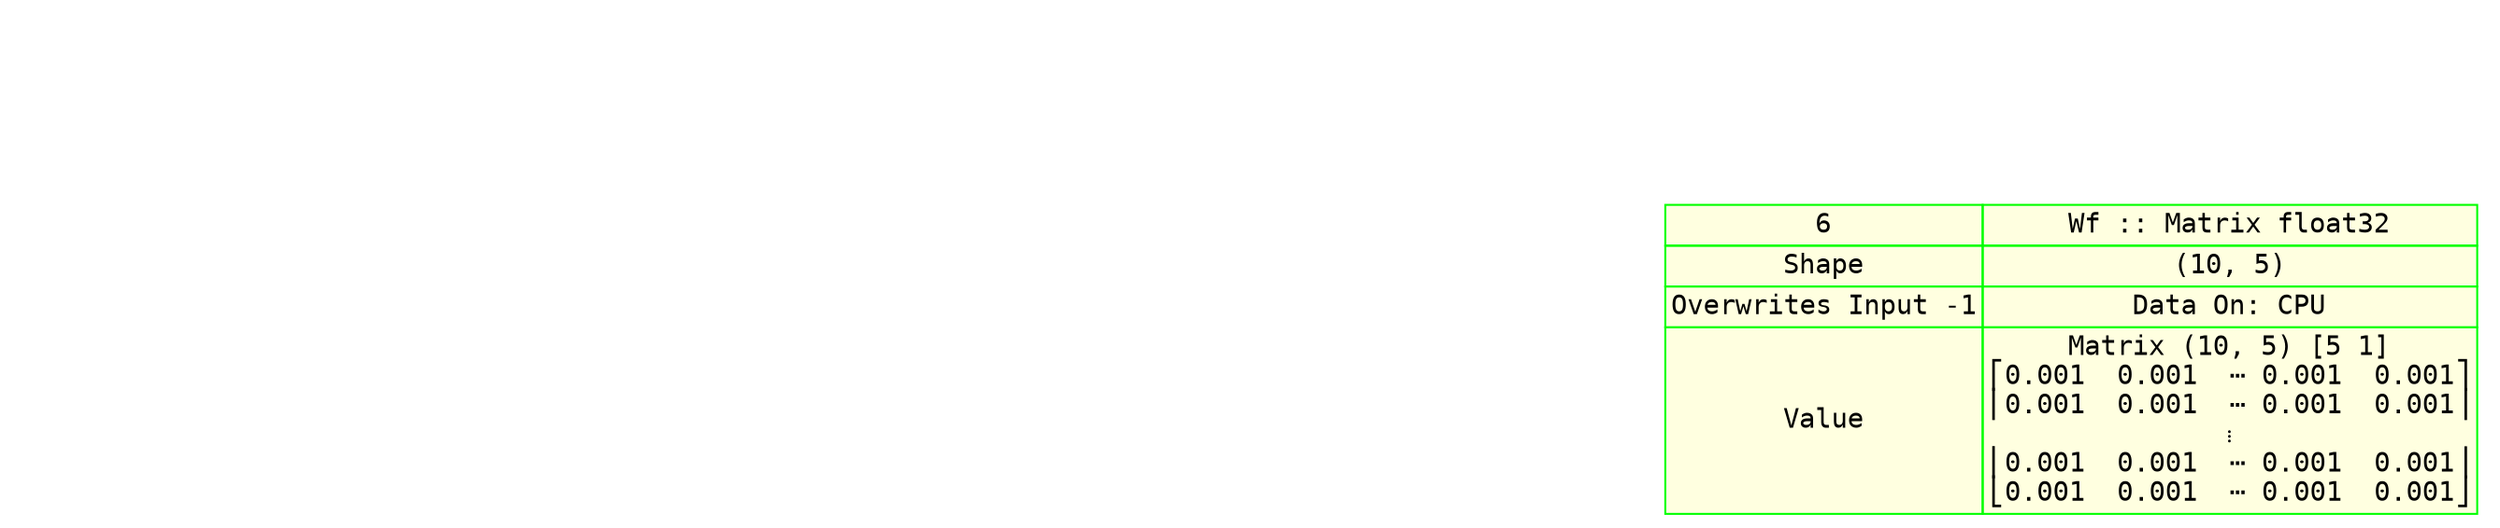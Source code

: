 digraph fullGraph {
	nodesep=1;
	rankdir=TB;
	ranksep="1.5 equally";
	outsideRoot->insideInputs[ constraint=false, style=invis, weight=999 ];
	outsideExprG->insideExprG[ constraint=false, style=invis, weight=999 ];
	outsideRoot->outsideExprG[ constraint=false, style=invis, weight=999 ];
	insideInputs->insideExprG[ constraint=false, style=invis, weight=999 ];
	subgraph inputConsts {
	rank=max;
	subgraph cluster_inputs {
	label=inputs;
	Node_0xc42058a5b0 [ fontname=monospace, label=<
<TABLE BORDER="0" CELLBORDER="1" CELLSPACING="0" PORT="anchor"  COLOR="#00FF00;" BGCOLOR="lightyellow">

<TR><TD>6</TD><TD>Wf :: Matrix float32</TD></TR>

<TR><TD>Shape</TD><TD>(10, 5)</TD></TR>
<TR><TD>Overwrites Input -1</TD><TD>Data On: CPU</TD></TR>

<TR><TD>Value</TD><TD>Matrix (10, 5) [5 1]<BR />⎡0.001  0.001  ⋯ 0.001  0.001⎤<BR />⎢0.001  0.001  ⋯ 0.001  0.001⎥<BR />  ⋮  <BR />⎢0.001  0.001  ⋯ 0.001  0.001⎥<BR />⎣0.001  0.001  ⋯ 0.001  0.001⎦<BR /></TD></TR>


</TABLE>
>, shape=none ];
	insideInputs [ style=invis ];

}
;

}
;
	subgraph outsides {
	outsideExprG [ style=invis ];
	outsideRoot [ style=invis ];

}
;
	insideExprG [ style=invis ];

}
